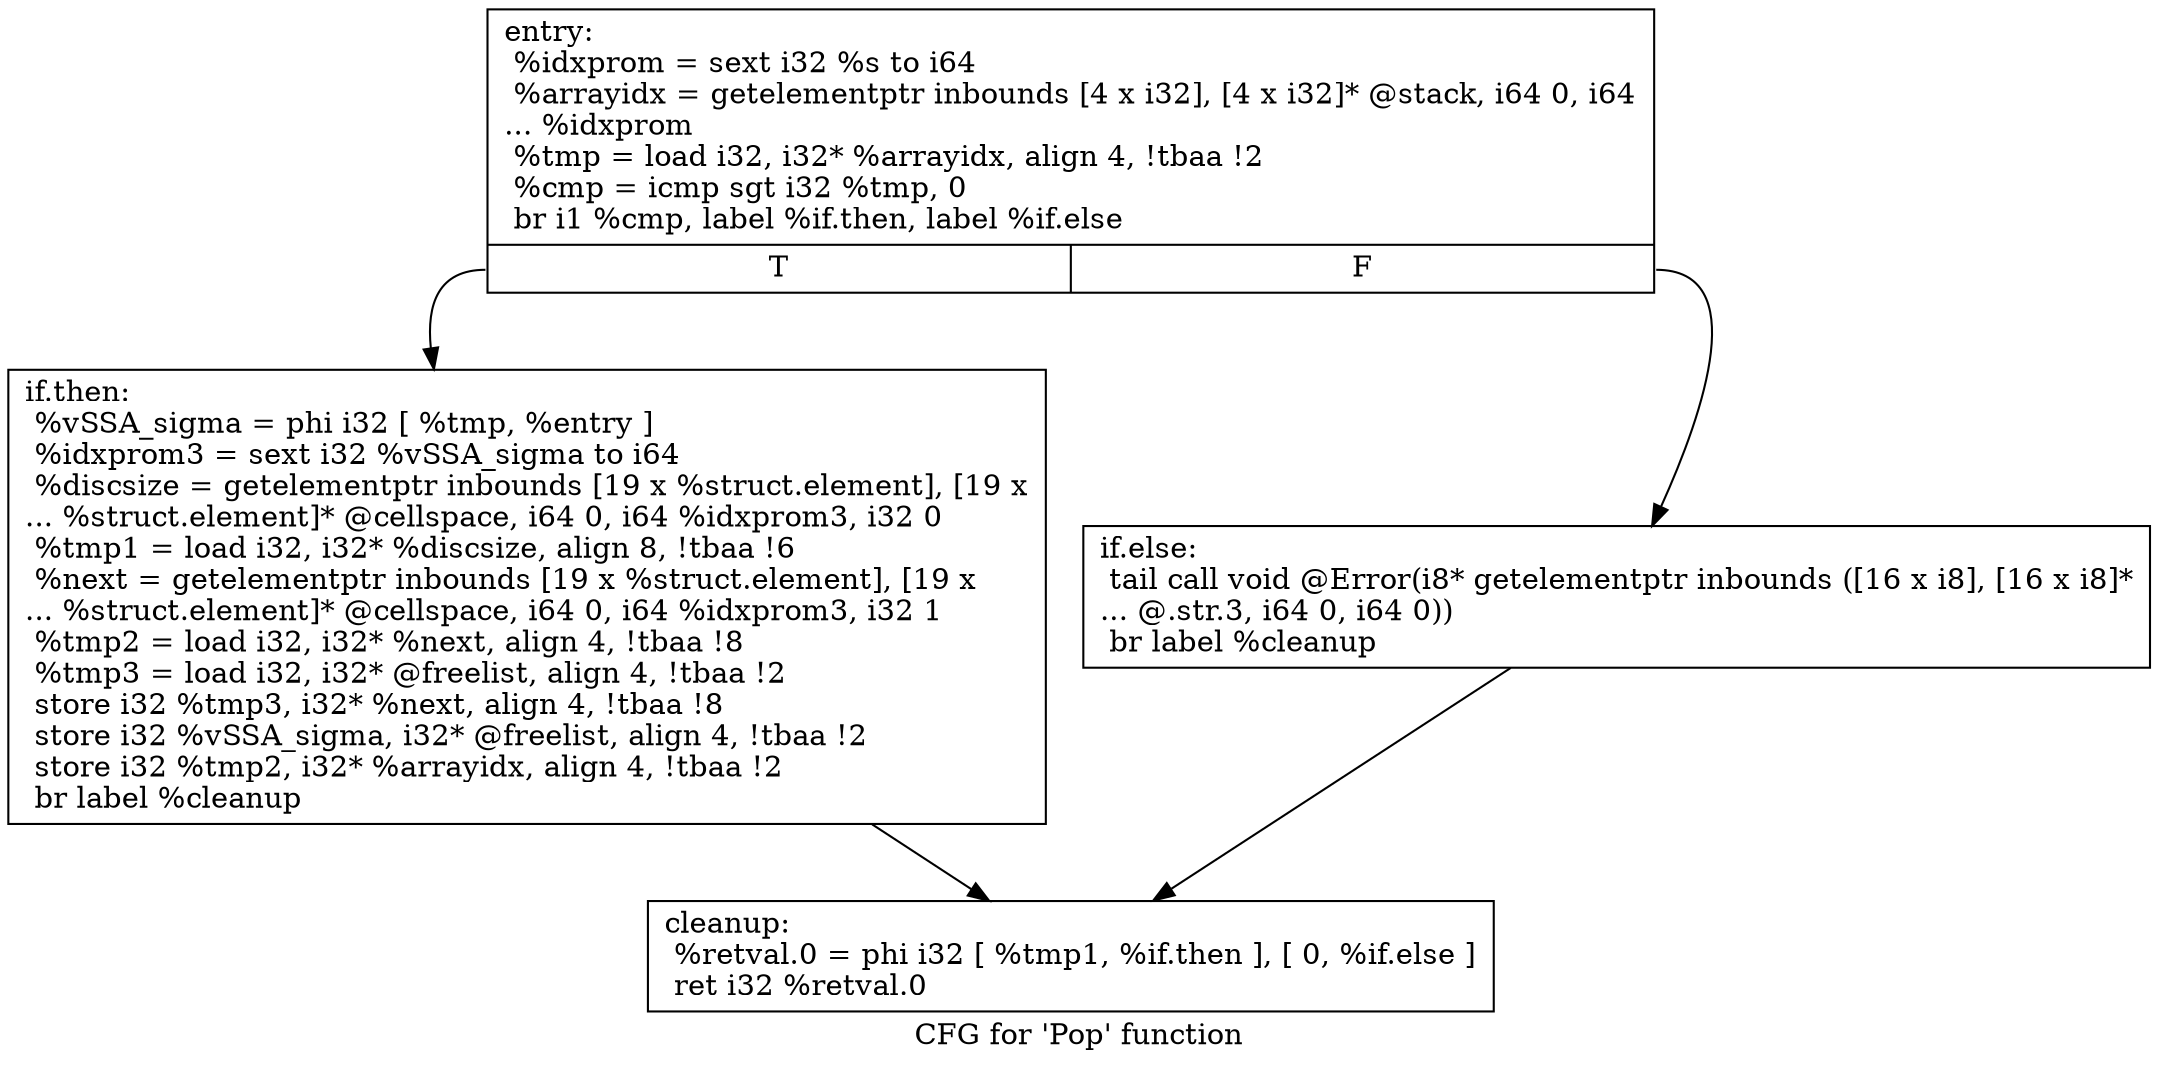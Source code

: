 digraph "CFG for 'Pop' function" {
	label="CFG for 'Pop' function";

	Node0x961d9e0 [shape=record,label="{entry:\l  %idxprom = sext i32 %s to i64\l  %arrayidx = getelementptr inbounds [4 x i32], [4 x i32]* @stack, i64 0, i64\l... %idxprom\l  %tmp = load i32, i32* %arrayidx, align 4, !tbaa !2\l  %cmp = icmp sgt i32 %tmp, 0\l  br i1 %cmp, label %if.then, label %if.else\l|{<s0>T|<s1>F}}"];
	Node0x961d9e0:s0 -> Node0x961daa0;
	Node0x961d9e0:s1 -> Node0x961ded0;
	Node0x961daa0 [shape=record,label="{if.then:                                          \l  %vSSA_sigma = phi i32 [ %tmp, %entry ]\l  %idxprom3 = sext i32 %vSSA_sigma to i64\l  %discsize = getelementptr inbounds [19 x %struct.element], [19 x\l... %struct.element]* @cellspace, i64 0, i64 %idxprom3, i32 0\l  %tmp1 = load i32, i32* %discsize, align 8, !tbaa !6\l  %next = getelementptr inbounds [19 x %struct.element], [19 x\l... %struct.element]* @cellspace, i64 0, i64 %idxprom3, i32 1\l  %tmp2 = load i32, i32* %next, align 4, !tbaa !8\l  %tmp3 = load i32, i32* @freelist, align 4, !tbaa !2\l  store i32 %tmp3, i32* %next, align 4, !tbaa !8\l  store i32 %vSSA_sigma, i32* @freelist, align 4, !tbaa !2\l  store i32 %tmp2, i32* %arrayidx, align 4, !tbaa !2\l  br label %cleanup\l}"];
	Node0x961daa0 -> Node0x961df20;
	Node0x961ded0 [shape=record,label="{if.else:                                          \l  tail call void @Error(i8* getelementptr inbounds ([16 x i8], [16 x i8]*\l... @.str.3, i64 0, i64 0))\l  br label %cleanup\l}"];
	Node0x961ded0 -> Node0x961df20;
	Node0x961df20 [shape=record,label="{cleanup:                                          \l  %retval.0 = phi i32 [ %tmp1, %if.then ], [ 0, %if.else ]\l  ret i32 %retval.0\l}"];
}
